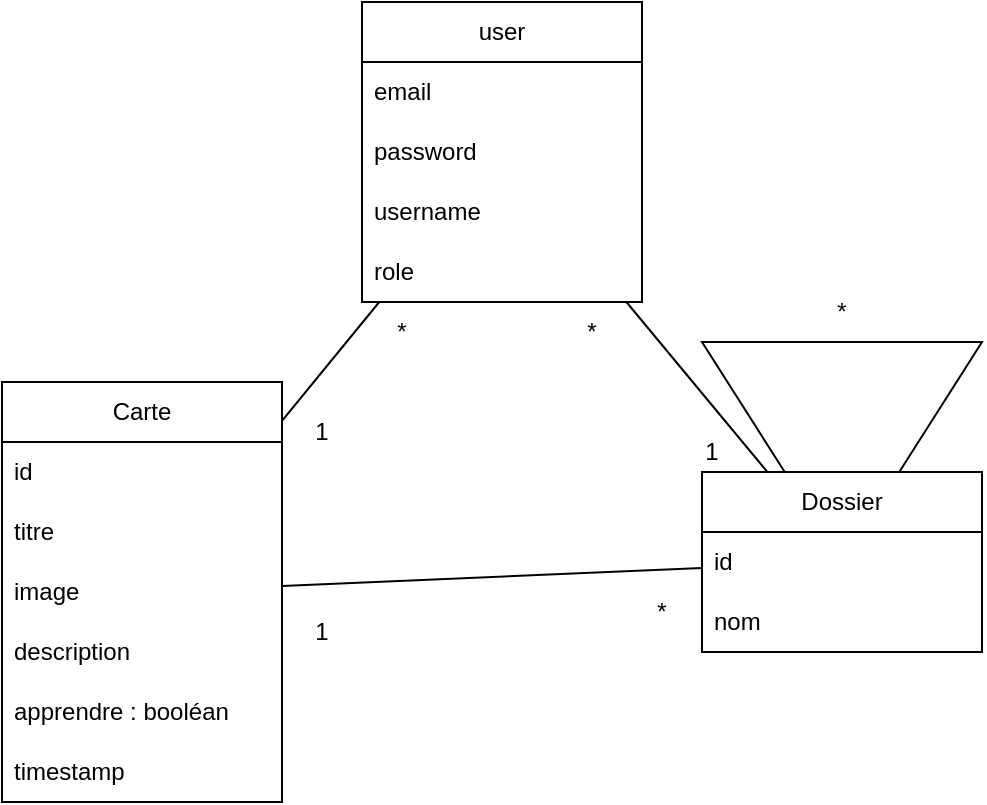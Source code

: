 <mxfile version="22.1.18" type="github">
  <diagram name="Page-1" id="O5cp-iWvGMD85_8pqfXW">
    <mxGraphModel dx="1002" dy="1669" grid="1" gridSize="10" guides="1" tooltips="1" connect="1" arrows="1" fold="1" page="1" pageScale="1" pageWidth="850" pageHeight="1100" math="0" shadow="0">
      <root>
        <mxCell id="0" />
        <mxCell id="1" parent="0" />
        <mxCell id="MQX2fgqR-gd69yyjQIBZ-1" value="Carte" style="swimlane;fontStyle=0;childLayout=stackLayout;horizontal=1;startSize=30;horizontalStack=0;resizeParent=1;resizeParentMax=0;resizeLast=0;collapsible=1;marginBottom=0;whiteSpace=wrap;html=1;" parent="1" vertex="1">
          <mxGeometry x="160" y="180" width="140" height="210" as="geometry" />
        </mxCell>
        <mxCell id="MQX2fgqR-gd69yyjQIBZ-2" value="id" style="text;strokeColor=none;fillColor=none;align=left;verticalAlign=middle;spacingLeft=4;spacingRight=4;overflow=hidden;points=[[0,0.5],[1,0.5]];portConstraint=eastwest;rotatable=0;whiteSpace=wrap;html=1;" parent="MQX2fgqR-gd69yyjQIBZ-1" vertex="1">
          <mxGeometry y="30" width="140" height="30" as="geometry" />
        </mxCell>
        <mxCell id="MQX2fgqR-gd69yyjQIBZ-3" value="titre" style="text;strokeColor=none;fillColor=none;align=left;verticalAlign=middle;spacingLeft=4;spacingRight=4;overflow=hidden;points=[[0,0.5],[1,0.5]];portConstraint=eastwest;rotatable=0;whiteSpace=wrap;html=1;" parent="MQX2fgqR-gd69yyjQIBZ-1" vertex="1">
          <mxGeometry y="60" width="140" height="30" as="geometry" />
        </mxCell>
        <mxCell id="MQX2fgqR-gd69yyjQIBZ-4" value="image" style="text;strokeColor=none;fillColor=none;align=left;verticalAlign=middle;spacingLeft=4;spacingRight=4;overflow=hidden;points=[[0,0.5],[1,0.5]];portConstraint=eastwest;rotatable=0;whiteSpace=wrap;html=1;" parent="MQX2fgqR-gd69yyjQIBZ-1" vertex="1">
          <mxGeometry y="90" width="140" height="30" as="geometry" />
        </mxCell>
        <mxCell id="MQX2fgqR-gd69yyjQIBZ-9" value="description" style="text;strokeColor=none;fillColor=none;align=left;verticalAlign=middle;spacingLeft=4;spacingRight=4;overflow=hidden;points=[[0,0.5],[1,0.5]];portConstraint=eastwest;rotatable=0;whiteSpace=wrap;html=1;" parent="MQX2fgqR-gd69yyjQIBZ-1" vertex="1">
          <mxGeometry y="120" width="140" height="30" as="geometry" />
        </mxCell>
        <mxCell id="MQX2fgqR-gd69yyjQIBZ-10" value="apprendre : booléan" style="text;strokeColor=none;fillColor=none;align=left;verticalAlign=middle;spacingLeft=4;spacingRight=4;overflow=hidden;points=[[0,0.5],[1,0.5]];portConstraint=eastwest;rotatable=0;whiteSpace=wrap;html=1;" parent="MQX2fgqR-gd69yyjQIBZ-1" vertex="1">
          <mxGeometry y="150" width="140" height="30" as="geometry" />
        </mxCell>
        <mxCell id="vNxwJtx3IvfSbrrLiOxY-1" value="timestamp" style="text;strokeColor=none;fillColor=none;align=left;verticalAlign=middle;spacingLeft=4;spacingRight=4;overflow=hidden;points=[[0,0.5],[1,0.5]];portConstraint=eastwest;rotatable=0;whiteSpace=wrap;html=1;" vertex="1" parent="MQX2fgqR-gd69yyjQIBZ-1">
          <mxGeometry y="180" width="140" height="30" as="geometry" />
        </mxCell>
        <mxCell id="MQX2fgqR-gd69yyjQIBZ-5" value="Dossier" style="swimlane;fontStyle=0;childLayout=stackLayout;horizontal=1;startSize=30;horizontalStack=0;resizeParent=1;resizeParentMax=0;resizeLast=0;collapsible=1;marginBottom=0;whiteSpace=wrap;html=1;" parent="1" vertex="1">
          <mxGeometry x="510" y="225" width="140" height="90" as="geometry" />
        </mxCell>
        <mxCell id="MQX2fgqR-gd69yyjQIBZ-6" value="id" style="text;strokeColor=none;fillColor=none;align=left;verticalAlign=middle;spacingLeft=4;spacingRight=4;overflow=hidden;points=[[0,0.5],[1,0.5]];portConstraint=eastwest;rotatable=0;whiteSpace=wrap;html=1;" parent="MQX2fgqR-gd69yyjQIBZ-5" vertex="1">
          <mxGeometry y="30" width="140" height="30" as="geometry" />
        </mxCell>
        <mxCell id="MQX2fgqR-gd69yyjQIBZ-7" value="nom" style="text;strokeColor=none;fillColor=none;align=left;verticalAlign=middle;spacingLeft=4;spacingRight=4;overflow=hidden;points=[[0,0.5],[1,0.5]];portConstraint=eastwest;rotatable=0;whiteSpace=wrap;html=1;" parent="MQX2fgqR-gd69yyjQIBZ-5" vertex="1">
          <mxGeometry y="60" width="140" height="30" as="geometry" />
        </mxCell>
        <mxCell id="MQX2fgqR-gd69yyjQIBZ-11" value="" style="endArrow=none;html=1;rounded=0;" parent="1" source="MQX2fgqR-gd69yyjQIBZ-1" target="MQX2fgqR-gd69yyjQIBZ-5" edge="1">
          <mxGeometry width="50" height="50" relative="1" as="geometry">
            <mxPoint x="440" y="320" as="sourcePoint" />
            <mxPoint x="490" y="270" as="targetPoint" />
          </mxGeometry>
        </mxCell>
        <mxCell id="MQX2fgqR-gd69yyjQIBZ-12" value="1" style="text;html=1;strokeColor=none;fillColor=none;align=center;verticalAlign=middle;whiteSpace=wrap;rounded=0;" parent="1" vertex="1">
          <mxGeometry x="290" y="290" width="60" height="30" as="geometry" />
        </mxCell>
        <mxCell id="MQX2fgqR-gd69yyjQIBZ-14" value="*" style="text;html=1;strokeColor=none;fillColor=none;align=center;verticalAlign=middle;whiteSpace=wrap;rounded=0;" parent="1" vertex="1">
          <mxGeometry x="460" y="280" width="60" height="30" as="geometry" />
        </mxCell>
        <mxCell id="MQX2fgqR-gd69yyjQIBZ-15" value="user" style="swimlane;fontStyle=0;childLayout=stackLayout;horizontal=1;startSize=30;horizontalStack=0;resizeParent=1;resizeParentMax=0;resizeLast=0;collapsible=1;marginBottom=0;whiteSpace=wrap;html=1;" parent="1" vertex="1">
          <mxGeometry x="340" y="-10" width="140" height="150" as="geometry" />
        </mxCell>
        <mxCell id="MQX2fgqR-gd69yyjQIBZ-16" value="email" style="text;strokeColor=none;fillColor=none;align=left;verticalAlign=middle;spacingLeft=4;spacingRight=4;overflow=hidden;points=[[0,0.5],[1,0.5]];portConstraint=eastwest;rotatable=0;whiteSpace=wrap;html=1;" parent="MQX2fgqR-gd69yyjQIBZ-15" vertex="1">
          <mxGeometry y="30" width="140" height="30" as="geometry" />
        </mxCell>
        <mxCell id="MQX2fgqR-gd69yyjQIBZ-17" value="password" style="text;strokeColor=none;fillColor=none;align=left;verticalAlign=middle;spacingLeft=4;spacingRight=4;overflow=hidden;points=[[0,0.5],[1,0.5]];portConstraint=eastwest;rotatable=0;whiteSpace=wrap;html=1;" parent="MQX2fgqR-gd69yyjQIBZ-15" vertex="1">
          <mxGeometry y="60" width="140" height="30" as="geometry" />
        </mxCell>
        <mxCell id="MQX2fgqR-gd69yyjQIBZ-18" value="username" style="text;strokeColor=none;fillColor=none;align=left;verticalAlign=middle;spacingLeft=4;spacingRight=4;overflow=hidden;points=[[0,0.5],[1,0.5]];portConstraint=eastwest;rotatable=0;whiteSpace=wrap;html=1;" parent="MQX2fgqR-gd69yyjQIBZ-15" vertex="1">
          <mxGeometry y="90" width="140" height="30" as="geometry" />
        </mxCell>
        <mxCell id="MQX2fgqR-gd69yyjQIBZ-20" value="role" style="text;strokeColor=none;fillColor=none;align=left;verticalAlign=middle;spacingLeft=4;spacingRight=4;overflow=hidden;points=[[0,0.5],[1,0.5]];portConstraint=eastwest;rotatable=0;whiteSpace=wrap;html=1;" parent="MQX2fgqR-gd69yyjQIBZ-15" vertex="1">
          <mxGeometry y="120" width="140" height="30" as="geometry" />
        </mxCell>
        <mxCell id="MQX2fgqR-gd69yyjQIBZ-21" value="" style="endArrow=none;html=1;rounded=0;" parent="1" source="MQX2fgqR-gd69yyjQIBZ-5" target="MQX2fgqR-gd69yyjQIBZ-5" edge="1">
          <mxGeometry width="50" height="50" relative="1" as="geometry">
            <mxPoint x="620" y="180" as="sourcePoint" />
            <mxPoint x="670" y="130" as="targetPoint" />
            <Array as="points">
              <mxPoint x="510" y="160" />
            </Array>
          </mxGeometry>
        </mxCell>
        <mxCell id="MQX2fgqR-gd69yyjQIBZ-22" value="*" style="text;html=1;strokeColor=none;fillColor=none;align=center;verticalAlign=middle;whiteSpace=wrap;rounded=0;" parent="1" vertex="1">
          <mxGeometry x="550" y="130" width="60" height="30" as="geometry" />
        </mxCell>
        <mxCell id="vNxwJtx3IvfSbrrLiOxY-2" value="" style="endArrow=none;html=1;rounded=0;" edge="1" parent="1" source="MQX2fgqR-gd69yyjQIBZ-1" target="MQX2fgqR-gd69yyjQIBZ-15">
          <mxGeometry width="50" height="50" relative="1" as="geometry">
            <mxPoint x="180" y="210" as="sourcePoint" />
            <mxPoint x="390" y="201" as="targetPoint" />
          </mxGeometry>
        </mxCell>
        <mxCell id="vNxwJtx3IvfSbrrLiOxY-3" value="*" style="text;html=1;strokeColor=none;fillColor=none;align=center;verticalAlign=middle;whiteSpace=wrap;rounded=0;" vertex="1" parent="1">
          <mxGeometry x="330" y="140" width="60" height="30" as="geometry" />
        </mxCell>
        <mxCell id="vNxwJtx3IvfSbrrLiOxY-5" value="1" style="text;html=1;strokeColor=none;fillColor=none;align=center;verticalAlign=middle;whiteSpace=wrap;rounded=0;" vertex="1" parent="1">
          <mxGeometry x="290" y="190" width="60" height="30" as="geometry" />
        </mxCell>
        <mxCell id="vNxwJtx3IvfSbrrLiOxY-6" value="" style="endArrow=none;html=1;rounded=0;" edge="1" parent="1" source="MQX2fgqR-gd69yyjQIBZ-15" target="MQX2fgqR-gd69yyjQIBZ-5">
          <mxGeometry width="50" height="50" relative="1" as="geometry">
            <mxPoint x="310" y="292" as="sourcePoint" />
            <mxPoint x="520" y="283" as="targetPoint" />
          </mxGeometry>
        </mxCell>
        <mxCell id="vNxwJtx3IvfSbrrLiOxY-7" value="*" style="text;html=1;strokeColor=none;fillColor=none;align=center;verticalAlign=middle;whiteSpace=wrap;rounded=0;" vertex="1" parent="1">
          <mxGeometry x="425" y="140" width="60" height="30" as="geometry" />
        </mxCell>
        <mxCell id="vNxwJtx3IvfSbrrLiOxY-8" value="1" style="text;html=1;strokeColor=none;fillColor=none;align=center;verticalAlign=middle;whiteSpace=wrap;rounded=0;" vertex="1" parent="1">
          <mxGeometry x="485" y="200" width="60" height="30" as="geometry" />
        </mxCell>
      </root>
    </mxGraphModel>
  </diagram>
</mxfile>

